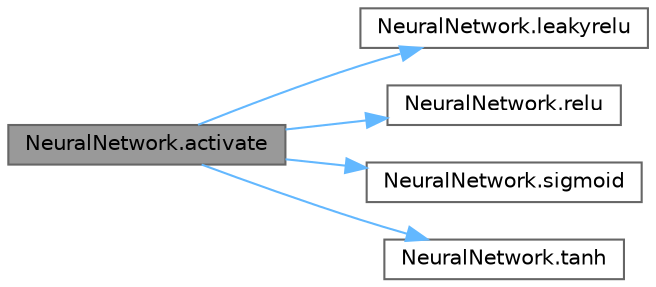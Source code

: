 digraph "NeuralNetwork.activate"
{
 // LATEX_PDF_SIZE
  bgcolor="transparent";
  edge [fontname=Helvetica,fontsize=10,labelfontname=Helvetica,labelfontsize=10];
  node [fontname=Helvetica,fontsize=10,shape=box,height=0.2,width=0.4];
  rankdir="LR";
  Node1 [label="NeuralNetwork.activate",height=0.2,width=0.4,color="gray40", fillcolor="grey60", style="filled", fontcolor="black",tooltip=" "];
  Node1 -> Node2 [color="steelblue1",style="solid"];
  Node2 [label="NeuralNetwork.leakyrelu",height=0.2,width=0.4,color="grey40", fillcolor="white", style="filled",URL="$class_neural_network.html#abe984c4f9cfa5139ffb941ab2b9bfa1d",tooltip=" "];
  Node1 -> Node3 [color="steelblue1",style="solid"];
  Node3 [label="NeuralNetwork.relu",height=0.2,width=0.4,color="grey40", fillcolor="white", style="filled",URL="$class_neural_network.html#ace4f18b78ec173d01ce5ee69b53f39d4",tooltip=" "];
  Node1 -> Node4 [color="steelblue1",style="solid"];
  Node4 [label="NeuralNetwork.sigmoid",height=0.2,width=0.4,color="grey40", fillcolor="white", style="filled",URL="$class_neural_network.html#aed31a3307f2f89363ded205f77c60225",tooltip=" "];
  Node1 -> Node5 [color="steelblue1",style="solid"];
  Node5 [label="NeuralNetwork.tanh",height=0.2,width=0.4,color="grey40", fillcolor="white", style="filled",URL="$class_neural_network.html#a9516c0b3aedb1322e7a09b3786e21989",tooltip=" "];
}
